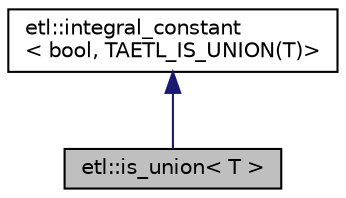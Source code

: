 digraph "etl::is_union&lt; T &gt;"
{
  edge [fontname="Helvetica",fontsize="10",labelfontname="Helvetica",labelfontsize="10"];
  node [fontname="Helvetica",fontsize="10",shape=record];
  Node2 [label="etl::is_union\< T \>",height=0.2,width=0.4,color="black", fillcolor="grey75", style="filled", fontcolor="black"];
  Node3 -> Node2 [dir="back",color="midnightblue",fontsize="10",style="solid",fontname="Helvetica"];
  Node3 [label="etl::integral_constant\l\< bool, TAETL_IS_UNION(T)\>",height=0.2,width=0.4,color="black", fillcolor="white", style="filled",URL="$structetl_1_1integral__constant.html"];
}
